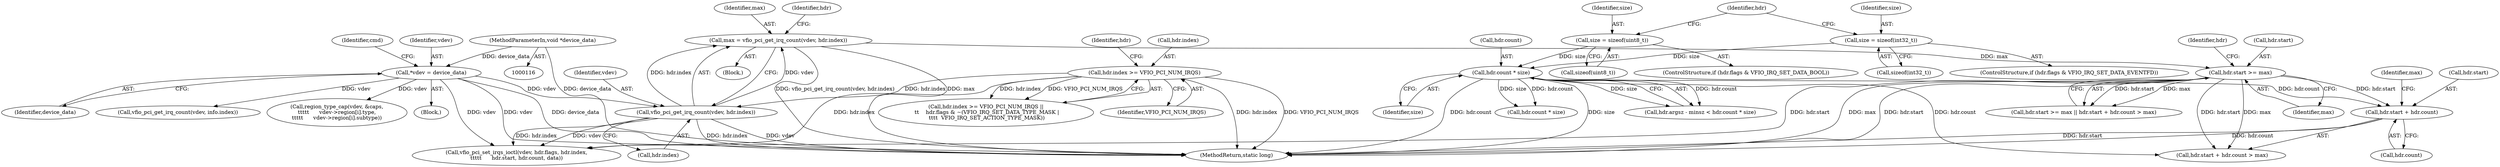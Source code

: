 digraph "1_linux_05692d7005a364add85c6e25a6c4447ce08f913a@del" {
"1000807" [label="(Call,hdr.start + hdr.count)"];
"1000801" [label="(Call,hdr.start >= max)"];
"1000755" [label="(Call,max = vfio_pci_get_irq_count(vdev, hdr.index))"];
"1000757" [label="(Call,vfio_pci_get_irq_count(vdev, hdr.index))"];
"1000122" [label="(Call,*vdev = device_data)"];
"1000117" [label="(MethodParameterIn,void *device_data)"];
"1000729" [label="(Call,hdr.index >= VFIO_PCI_NUM_IRQS)"];
"1000795" [label="(Call,hdr.count * size)"];
"1000779" [label="(Call,size = sizeof(int32_t))"];
"1000768" [label="(Call,size = sizeof(uint8_t))"];
"1000814" [label="(Identifier,max)"];
"1000806" [label="(Call,hdr.start + hdr.count > max)"];
"1000736" [label="(Identifier,hdr)"];
"1000809" [label="(Identifier,hdr)"];
"1000781" [label="(Call,sizeof(int32_t))"];
"1000801" [label="(Call,hdr.start >= max)"];
"1000120" [label="(Block,)"];
"1000755" [label="(Call,max = vfio_pci_get_irq_count(vdev, hdr.index))"];
"1000128" [label="(Identifier,cmd)"];
"1000808" [label="(Call,hdr.start)"];
"1000799" [label="(Identifier,size)"];
"1000795" [label="(Call,hdr.count * size)"];
"1000768" [label="(Call,size = sizeof(uint8_t))"];
"1000123" [label="(Identifier,vdev)"];
"1000802" [label="(Call,hdr.start)"];
"1000729" [label="(Call,hdr.index >= VFIO_PCI_NUM_IRQS)"];
"1000124" [label="(Identifier,device_data)"];
"1000800" [label="(Call,hdr.start >= max || hdr.start + hdr.count > max)"];
"1000779" [label="(Call,size = sizeof(int32_t))"];
"1000122" [label="(Call,*vdev = device_data)"];
"1000770" [label="(Call,sizeof(uint8_t))"];
"1000758" [label="(Identifier,vdev)"];
"1000659" [label="(Call,vfio_pci_get_irq_count(vdev, info.index))"];
"1000728" [label="(Call,hdr.index >= VFIO_PCI_NUM_IRQS ||\n \t\t    hdr.flags & ~(VFIO_IRQ_SET_DATA_TYPE_MASK |\n \t\t\t\t  VFIO_IRQ_SET_ACTION_TYPE_MASK))"];
"1000792" [label="(Identifier,hdr)"];
"1001369" [label="(MethodReturn,static long)"];
"1000759" [label="(Call,hdr.index)"];
"1000789" [label="(Call,hdr.argsz - minsz < hdr.count * size)"];
"1000756" [label="(Identifier,max)"];
"1000757" [label="(Call,vfio_pci_get_irq_count(vdev, hdr.index))"];
"1000826" [label="(Call,hdr.count * size)"];
"1000730" [label="(Call,hdr.index)"];
"1000762" [label="(ControlStructure,if (hdr.flags & VFIO_IRQ_SET_DATA_BOOL))"];
"1000773" [label="(ControlStructure,if (hdr.flags & VFIO_IRQ_SET_DATA_EVENTFD))"];
"1000844" [label="(Call,vfio_pci_set_irqs_ioctl(vdev, hdr.flags, hdr.index,\n\t\t\t\t\t      hdr.start, hdr.count, data))"];
"1000765" [label="(Identifier,hdr)"];
"1000811" [label="(Call,hdr.count)"];
"1000796" [label="(Call,hdr.count)"];
"1000780" [label="(Identifier,size)"];
"1000769" [label="(Identifier,size)"];
"1000807" [label="(Call,hdr.start + hdr.count)"];
"1000805" [label="(Identifier,max)"];
"1000733" [label="(Identifier,VFIO_PCI_NUM_IRQS)"];
"1000488" [label="(Call,region_type_cap(vdev, &caps,\n\t\t\t\t\t      vdev->region[i].type,\n\t\t\t\t\t      vdev->region[i].subtype))"];
"1000752" [label="(Block,)"];
"1000117" [label="(MethodParameterIn,void *device_data)"];
"1000807" -> "1000806"  [label="AST: "];
"1000807" -> "1000811"  [label="CFG: "];
"1000808" -> "1000807"  [label="AST: "];
"1000811" -> "1000807"  [label="AST: "];
"1000814" -> "1000807"  [label="CFG: "];
"1000807" -> "1001369"  [label="DDG: hdr.start"];
"1000807" -> "1001369"  [label="DDG: hdr.count"];
"1000801" -> "1000807"  [label="DDG: hdr.start"];
"1000795" -> "1000807"  [label="DDG: hdr.count"];
"1000801" -> "1000800"  [label="AST: "];
"1000801" -> "1000805"  [label="CFG: "];
"1000802" -> "1000801"  [label="AST: "];
"1000805" -> "1000801"  [label="AST: "];
"1000809" -> "1000801"  [label="CFG: "];
"1000800" -> "1000801"  [label="CFG: "];
"1000801" -> "1001369"  [label="DDG: max"];
"1000801" -> "1001369"  [label="DDG: hdr.start"];
"1000801" -> "1000800"  [label="DDG: hdr.start"];
"1000801" -> "1000800"  [label="DDG: max"];
"1000755" -> "1000801"  [label="DDG: max"];
"1000801" -> "1000806"  [label="DDG: hdr.start"];
"1000801" -> "1000806"  [label="DDG: max"];
"1000801" -> "1000844"  [label="DDG: hdr.start"];
"1000755" -> "1000752"  [label="AST: "];
"1000755" -> "1000757"  [label="CFG: "];
"1000756" -> "1000755"  [label="AST: "];
"1000757" -> "1000755"  [label="AST: "];
"1000765" -> "1000755"  [label="CFG: "];
"1000755" -> "1001369"  [label="DDG: vfio_pci_get_irq_count(vdev, hdr.index)"];
"1000755" -> "1001369"  [label="DDG: max"];
"1000757" -> "1000755"  [label="DDG: vdev"];
"1000757" -> "1000755"  [label="DDG: hdr.index"];
"1000757" -> "1000759"  [label="CFG: "];
"1000758" -> "1000757"  [label="AST: "];
"1000759" -> "1000757"  [label="AST: "];
"1000757" -> "1001369"  [label="DDG: vdev"];
"1000757" -> "1001369"  [label="DDG: hdr.index"];
"1000122" -> "1000757"  [label="DDG: vdev"];
"1000729" -> "1000757"  [label="DDG: hdr.index"];
"1000757" -> "1000844"  [label="DDG: vdev"];
"1000757" -> "1000844"  [label="DDG: hdr.index"];
"1000122" -> "1000120"  [label="AST: "];
"1000122" -> "1000124"  [label="CFG: "];
"1000123" -> "1000122"  [label="AST: "];
"1000124" -> "1000122"  [label="AST: "];
"1000128" -> "1000122"  [label="CFG: "];
"1000122" -> "1001369"  [label="DDG: vdev"];
"1000122" -> "1001369"  [label="DDG: device_data"];
"1000117" -> "1000122"  [label="DDG: device_data"];
"1000122" -> "1000488"  [label="DDG: vdev"];
"1000122" -> "1000659"  [label="DDG: vdev"];
"1000122" -> "1000844"  [label="DDG: vdev"];
"1000117" -> "1000116"  [label="AST: "];
"1000117" -> "1001369"  [label="DDG: device_data"];
"1000729" -> "1000728"  [label="AST: "];
"1000729" -> "1000733"  [label="CFG: "];
"1000730" -> "1000729"  [label="AST: "];
"1000733" -> "1000729"  [label="AST: "];
"1000736" -> "1000729"  [label="CFG: "];
"1000728" -> "1000729"  [label="CFG: "];
"1000729" -> "1001369"  [label="DDG: hdr.index"];
"1000729" -> "1001369"  [label="DDG: VFIO_PCI_NUM_IRQS"];
"1000729" -> "1000728"  [label="DDG: hdr.index"];
"1000729" -> "1000728"  [label="DDG: VFIO_PCI_NUM_IRQS"];
"1000729" -> "1000844"  [label="DDG: hdr.index"];
"1000795" -> "1000789"  [label="AST: "];
"1000795" -> "1000799"  [label="CFG: "];
"1000796" -> "1000795"  [label="AST: "];
"1000799" -> "1000795"  [label="AST: "];
"1000789" -> "1000795"  [label="CFG: "];
"1000795" -> "1001369"  [label="DDG: hdr.count"];
"1000795" -> "1001369"  [label="DDG: size"];
"1000795" -> "1000789"  [label="DDG: hdr.count"];
"1000795" -> "1000789"  [label="DDG: size"];
"1000779" -> "1000795"  [label="DDG: size"];
"1000768" -> "1000795"  [label="DDG: size"];
"1000795" -> "1000806"  [label="DDG: hdr.count"];
"1000795" -> "1000826"  [label="DDG: hdr.count"];
"1000795" -> "1000826"  [label="DDG: size"];
"1000779" -> "1000773"  [label="AST: "];
"1000779" -> "1000781"  [label="CFG: "];
"1000780" -> "1000779"  [label="AST: "];
"1000781" -> "1000779"  [label="AST: "];
"1000792" -> "1000779"  [label="CFG: "];
"1000768" -> "1000762"  [label="AST: "];
"1000768" -> "1000770"  [label="CFG: "];
"1000769" -> "1000768"  [label="AST: "];
"1000770" -> "1000768"  [label="AST: "];
"1000792" -> "1000768"  [label="CFG: "];
}
